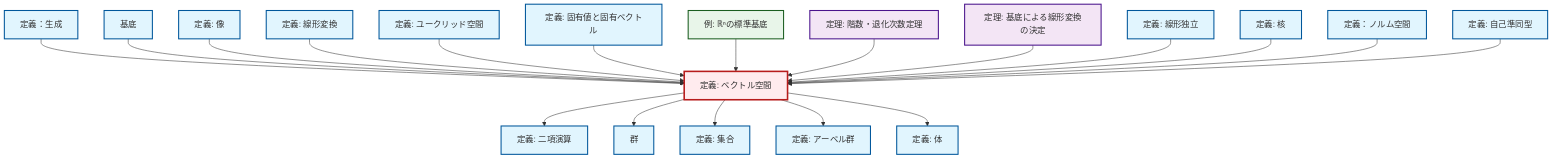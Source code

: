 graph TD
    classDef definition fill:#e1f5fe,stroke:#01579b,stroke-width:2px
    classDef theorem fill:#f3e5f5,stroke:#4a148c,stroke-width:2px
    classDef axiom fill:#fff3e0,stroke:#e65100,stroke-width:2px
    classDef example fill:#e8f5e9,stroke:#1b5e20,stroke-width:2px
    classDef current fill:#ffebee,stroke:#b71c1c,stroke-width:3px
    def-basis["基底"]:::definition
    def-euclidean-space["定義: ユークリッド空間"]:::definition
    def-binary-operation["定義: 二項演算"]:::definition
    def-normed-vector-space["定義：ノルム空間"]:::definition
    def-abelian-group["定義: アーベル群"]:::definition
    def-eigenvalue-eigenvector["定義: 固有値と固有ベクトル"]:::definition
    ex-standard-basis-rn["例: ℝⁿの標準基底"]:::example
    thm-rank-nullity["定理: 階数・退化次数定理"]:::theorem
    def-image["定義: 像"]:::definition
    def-group["群"]:::definition
    def-field["定義: 体"]:::definition
    def-linear-transformation["定義: 線形変換"]:::definition
    def-vector-space["定義: ベクトル空間"]:::definition
    def-linear-independence["定義: 線形独立"]:::definition
    def-set["定義: 集合"]:::definition
    def-span["定義：生成"]:::definition
    def-kernel["定義: 核"]:::definition
    def-endomorphism["定義: 自己準同型"]:::definition
    thm-linear-transformation-basis["定理: 基底による線形変換の決定"]:::theorem
    def-span --> def-vector-space
    def-vector-space --> def-binary-operation
    def-basis --> def-vector-space
    def-image --> def-vector-space
    def-linear-transformation --> def-vector-space
    def-vector-space --> def-group
    def-euclidean-space --> def-vector-space
    def-eigenvalue-eigenvector --> def-vector-space
    def-vector-space --> def-set
    ex-standard-basis-rn --> def-vector-space
    def-vector-space --> def-abelian-group
    thm-rank-nullity --> def-vector-space
    thm-linear-transformation-basis --> def-vector-space
    def-linear-independence --> def-vector-space
    def-kernel --> def-vector-space
    def-normed-vector-space --> def-vector-space
    def-vector-space --> def-field
    def-endomorphism --> def-vector-space
    class def-vector-space current